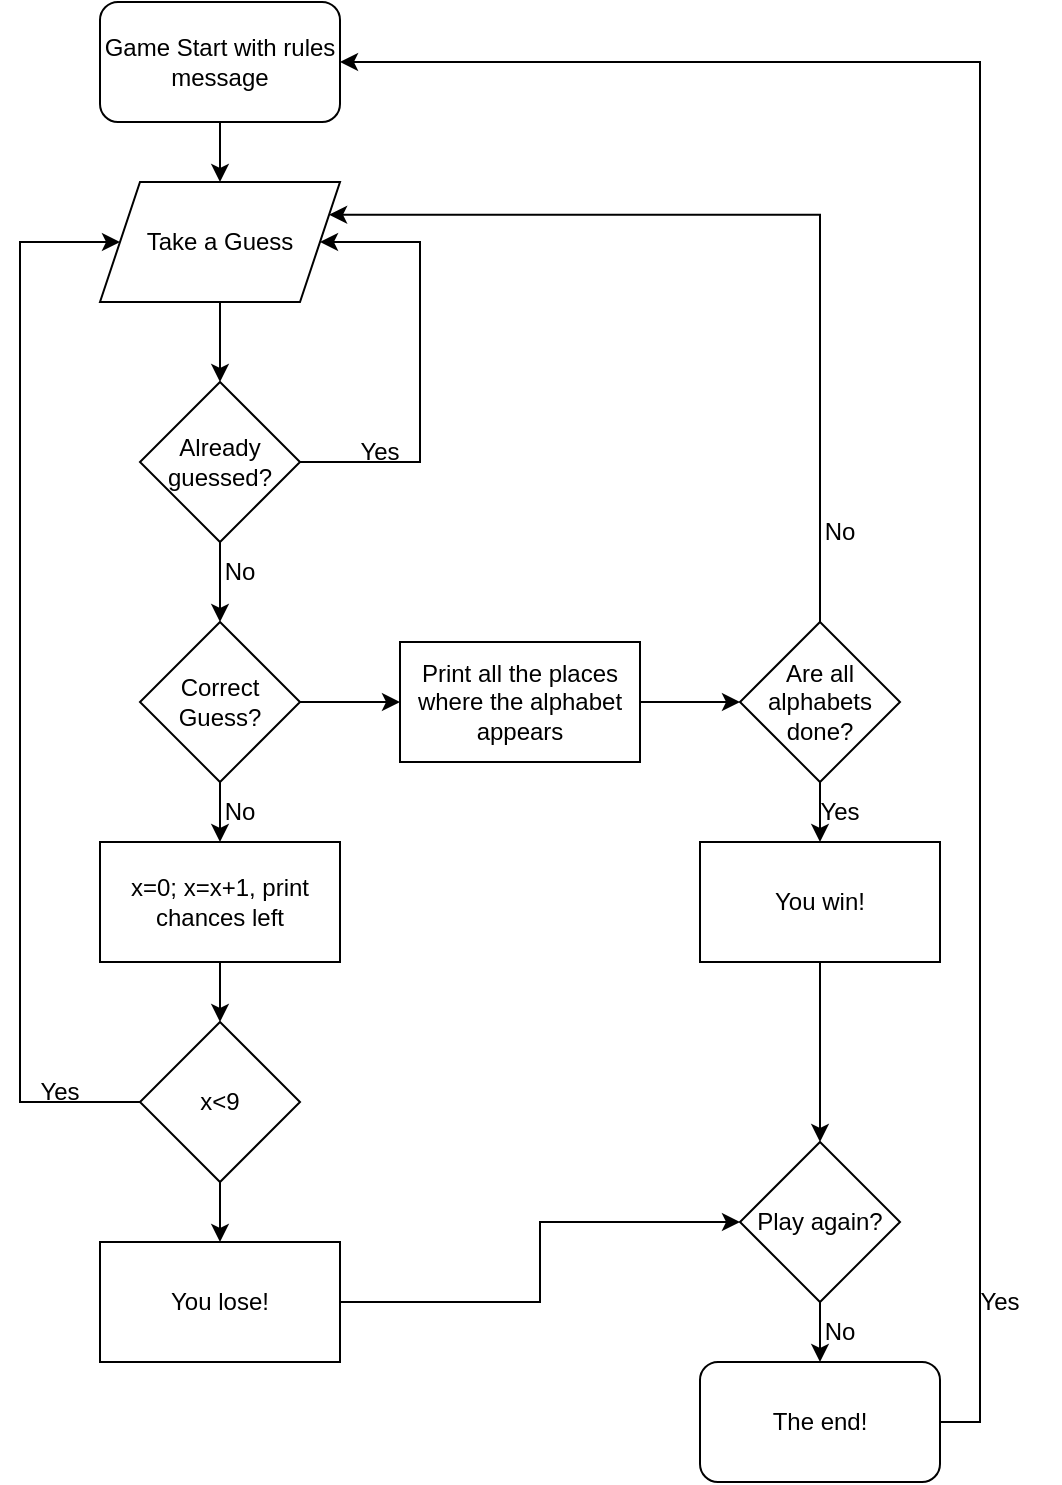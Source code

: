 <mxfile version="20.8.20" type="device"><diagram name="Page-1" id="jK_FWIikQPiG4VqAfZJ2"><mxGraphModel dx="1050" dy="549" grid="1" gridSize="10" guides="1" tooltips="1" connect="1" arrows="1" fold="1" page="1" pageScale="1" pageWidth="850" pageHeight="1100" math="0" shadow="0"><root><mxCell id="0"/><mxCell id="1" parent="0"/><mxCell id="jgFkeGgGPEhcdbTTsOfS-6" value="" style="edgeStyle=orthogonalEdgeStyle;rounded=0;orthogonalLoop=1;jettySize=auto;html=1;" parent="1" source="jgFkeGgGPEhcdbTTsOfS-1" target="jgFkeGgGPEhcdbTTsOfS-4" edge="1"><mxGeometry relative="1" as="geometry"/></mxCell><mxCell id="jgFkeGgGPEhcdbTTsOfS-1" value="Game Start with rules message" style="rounded=1;whiteSpace=wrap;html=1;" parent="1" vertex="1"><mxGeometry x="120" y="40" width="120" height="60" as="geometry"/></mxCell><mxCell id="jgFkeGgGPEhcdbTTsOfS-8" value="" style="edgeStyle=orthogonalEdgeStyle;rounded=0;orthogonalLoop=1;jettySize=auto;html=1;" parent="1" source="jgFkeGgGPEhcdbTTsOfS-4" target="jgFkeGgGPEhcdbTTsOfS-7" edge="1"><mxGeometry relative="1" as="geometry"/></mxCell><mxCell id="jgFkeGgGPEhcdbTTsOfS-4" value="Take a Guess" style="shape=parallelogram;perimeter=parallelogramPerimeter;whiteSpace=wrap;html=1;fixedSize=1;" parent="1" vertex="1"><mxGeometry x="120" y="130" width="120" height="60" as="geometry"/></mxCell><mxCell id="jgFkeGgGPEhcdbTTsOfS-10" style="edgeStyle=orthogonalEdgeStyle;rounded=0;orthogonalLoop=1;jettySize=auto;html=1;exitX=1;exitY=0.5;exitDx=0;exitDy=0;entryX=1;entryY=0.5;entryDx=0;entryDy=0;" parent="1" source="jgFkeGgGPEhcdbTTsOfS-7" target="jgFkeGgGPEhcdbTTsOfS-4" edge="1"><mxGeometry relative="1" as="geometry"><mxPoint x="280" y="160" as="targetPoint"/><Array as="points"><mxPoint x="280" y="270"/><mxPoint x="280" y="160"/></Array></mxGeometry></mxCell><mxCell id="jgFkeGgGPEhcdbTTsOfS-13" style="edgeStyle=orthogonalEdgeStyle;rounded=0;orthogonalLoop=1;jettySize=auto;html=1;exitX=0.5;exitY=1;exitDx=0;exitDy=0;entryX=0.5;entryY=0;entryDx=0;entryDy=0;" parent="1" source="jgFkeGgGPEhcdbTTsOfS-7" target="jgFkeGgGPEhcdbTTsOfS-12" edge="1"><mxGeometry relative="1" as="geometry"/></mxCell><mxCell id="jgFkeGgGPEhcdbTTsOfS-7" value="Already guessed?" style="rhombus;whiteSpace=wrap;html=1;" parent="1" vertex="1"><mxGeometry x="140" y="230" width="80" height="80" as="geometry"/></mxCell><mxCell id="jgFkeGgGPEhcdbTTsOfS-11" value="Yes" style="text;html=1;strokeColor=none;fillColor=none;align=center;verticalAlign=middle;whiteSpace=wrap;rounded=0;" parent="1" vertex="1"><mxGeometry x="230" y="250" width="60" height="30" as="geometry"/></mxCell><mxCell id="jgFkeGgGPEhcdbTTsOfS-18" value="" style="edgeStyle=orthogonalEdgeStyle;rounded=0;orthogonalLoop=1;jettySize=auto;html=1;" parent="1" source="jgFkeGgGPEhcdbTTsOfS-12" target="jgFkeGgGPEhcdbTTsOfS-17" edge="1"><mxGeometry relative="1" as="geometry"/></mxCell><mxCell id="jgFkeGgGPEhcdbTTsOfS-25" value="" style="edgeStyle=orthogonalEdgeStyle;rounded=0;orthogonalLoop=1;jettySize=auto;html=1;" parent="1" source="jgFkeGgGPEhcdbTTsOfS-12" target="jgFkeGgGPEhcdbTTsOfS-24" edge="1"><mxGeometry relative="1" as="geometry"/></mxCell><mxCell id="jgFkeGgGPEhcdbTTsOfS-12" value="Correct Guess?" style="rhombus;whiteSpace=wrap;html=1;" parent="1" vertex="1"><mxGeometry x="140" y="350" width="80" height="80" as="geometry"/></mxCell><mxCell id="jgFkeGgGPEhcdbTTsOfS-14" value="No" style="text;html=1;strokeColor=none;fillColor=none;align=center;verticalAlign=middle;whiteSpace=wrap;rounded=0;" parent="1" vertex="1"><mxGeometry x="160" y="310" width="60" height="30" as="geometry"/></mxCell><mxCell id="jgFkeGgGPEhcdbTTsOfS-20" value="" style="edgeStyle=orthogonalEdgeStyle;rounded=0;orthogonalLoop=1;jettySize=auto;html=1;" parent="1" source="jgFkeGgGPEhcdbTTsOfS-17" target="jgFkeGgGPEhcdbTTsOfS-19" edge="1"><mxGeometry relative="1" as="geometry"/></mxCell><mxCell id="jgFkeGgGPEhcdbTTsOfS-17" value="x=0; x=x+1, print chances left" style="rounded=0;whiteSpace=wrap;html=1;" parent="1" vertex="1"><mxGeometry x="120" y="460" width="120" height="60" as="geometry"/></mxCell><mxCell id="jgFkeGgGPEhcdbTTsOfS-23" style="edgeStyle=orthogonalEdgeStyle;rounded=0;orthogonalLoop=1;jettySize=auto;html=1;entryX=0;entryY=0.5;entryDx=0;entryDy=0;" parent="1" source="jgFkeGgGPEhcdbTTsOfS-19" target="jgFkeGgGPEhcdbTTsOfS-4" edge="1"><mxGeometry relative="1" as="geometry"><Array as="points"><mxPoint x="80" y="590"/><mxPoint x="80" y="160"/></Array></mxGeometry></mxCell><mxCell id="M1cqRmf_7HI5-p5NhN0F-15" value="" style="edgeStyle=orthogonalEdgeStyle;rounded=0;orthogonalLoop=1;jettySize=auto;html=1;" edge="1" parent="1" source="jgFkeGgGPEhcdbTTsOfS-19" target="M1cqRmf_7HI5-p5NhN0F-14"><mxGeometry relative="1" as="geometry"/></mxCell><mxCell id="jgFkeGgGPEhcdbTTsOfS-19" value="x&amp;lt;9" style="rhombus;whiteSpace=wrap;html=1;" parent="1" vertex="1"><mxGeometry x="140" y="550" width="80" height="80" as="geometry"/></mxCell><mxCell id="M1cqRmf_7HI5-p5NhN0F-3" value="" style="edgeStyle=orthogonalEdgeStyle;rounded=0;orthogonalLoop=1;jettySize=auto;html=1;" edge="1" parent="1" source="jgFkeGgGPEhcdbTTsOfS-24" target="M1cqRmf_7HI5-p5NhN0F-2"><mxGeometry relative="1" as="geometry"/></mxCell><mxCell id="jgFkeGgGPEhcdbTTsOfS-24" value="Print all the places where the alphabet appears" style="rounded=0;whiteSpace=wrap;html=1;" parent="1" vertex="1"><mxGeometry x="270" y="360" width="120" height="60" as="geometry"/></mxCell><mxCell id="M1cqRmf_7HI5-p5NhN0F-1" value="No" style="text;html=1;strokeColor=none;fillColor=none;align=center;verticalAlign=middle;whiteSpace=wrap;rounded=0;" vertex="1" parent="1"><mxGeometry x="160" y="430" width="60" height="30" as="geometry"/></mxCell><mxCell id="M1cqRmf_7HI5-p5NhN0F-8" value="" style="edgeStyle=orthogonalEdgeStyle;rounded=0;orthogonalLoop=1;jettySize=auto;html=1;" edge="1" parent="1" source="M1cqRmf_7HI5-p5NhN0F-2" target="M1cqRmf_7HI5-p5NhN0F-4"><mxGeometry relative="1" as="geometry"/></mxCell><mxCell id="M1cqRmf_7HI5-p5NhN0F-12" style="edgeStyle=orthogonalEdgeStyle;rounded=0;orthogonalLoop=1;jettySize=auto;html=1;exitX=0.5;exitY=0;exitDx=0;exitDy=0;entryX=1;entryY=0.25;entryDx=0;entryDy=0;" edge="1" parent="1" source="M1cqRmf_7HI5-p5NhN0F-2" target="jgFkeGgGPEhcdbTTsOfS-4"><mxGeometry relative="1" as="geometry"><Array as="points"><mxPoint x="480" y="146"/></Array></mxGeometry></mxCell><mxCell id="M1cqRmf_7HI5-p5NhN0F-2" value="Are all alphabets done?" style="rhombus;whiteSpace=wrap;html=1;" vertex="1" parent="1"><mxGeometry x="440" y="350" width="80" height="80" as="geometry"/></mxCell><mxCell id="M1cqRmf_7HI5-p5NhN0F-10" value="" style="edgeStyle=orthogonalEdgeStyle;rounded=0;orthogonalLoop=1;jettySize=auto;html=1;" edge="1" parent="1" source="M1cqRmf_7HI5-p5NhN0F-4" target="M1cqRmf_7HI5-p5NhN0F-9"><mxGeometry relative="1" as="geometry"/></mxCell><mxCell id="M1cqRmf_7HI5-p5NhN0F-4" value="You win!" style="rounded=0;whiteSpace=wrap;html=1;" vertex="1" parent="1"><mxGeometry x="420" y="460" width="120" height="60" as="geometry"/></mxCell><mxCell id="M1cqRmf_7HI5-p5NhN0F-5" value="Yes" style="text;html=1;strokeColor=none;fillColor=none;align=center;verticalAlign=middle;whiteSpace=wrap;rounded=0;" vertex="1" parent="1"><mxGeometry x="70" y="570" width="60" height="30" as="geometry"/></mxCell><mxCell id="M1cqRmf_7HI5-p5NhN0F-18" value="" style="edgeStyle=orthogonalEdgeStyle;rounded=0;orthogonalLoop=1;jettySize=auto;html=1;" edge="1" parent="1" source="M1cqRmf_7HI5-p5NhN0F-9" target="M1cqRmf_7HI5-p5NhN0F-17"><mxGeometry relative="1" as="geometry"/></mxCell><mxCell id="M1cqRmf_7HI5-p5NhN0F-9" value="Play again?" style="rhombus;whiteSpace=wrap;html=1;" vertex="1" parent="1"><mxGeometry x="440" y="610" width="80" height="80" as="geometry"/></mxCell><mxCell id="M1cqRmf_7HI5-p5NhN0F-11" value="Yes" style="text;html=1;strokeColor=none;fillColor=none;align=center;verticalAlign=middle;whiteSpace=wrap;rounded=0;" vertex="1" parent="1"><mxGeometry x="460" y="430" width="60" height="30" as="geometry"/></mxCell><mxCell id="M1cqRmf_7HI5-p5NhN0F-13" value="No" style="text;html=1;strokeColor=none;fillColor=none;align=center;verticalAlign=middle;whiteSpace=wrap;rounded=0;" vertex="1" parent="1"><mxGeometry x="460" y="290" width="60" height="30" as="geometry"/></mxCell><mxCell id="M1cqRmf_7HI5-p5NhN0F-16" style="edgeStyle=orthogonalEdgeStyle;rounded=0;orthogonalLoop=1;jettySize=auto;html=1;exitX=1;exitY=0.5;exitDx=0;exitDy=0;entryX=0;entryY=0.5;entryDx=0;entryDy=0;" edge="1" parent="1" source="M1cqRmf_7HI5-p5NhN0F-14" target="M1cqRmf_7HI5-p5NhN0F-9"><mxGeometry relative="1" as="geometry"/></mxCell><mxCell id="M1cqRmf_7HI5-p5NhN0F-14" value="You lose!" style="rounded=0;whiteSpace=wrap;html=1;" vertex="1" parent="1"><mxGeometry x="120" y="660" width="120" height="60" as="geometry"/></mxCell><mxCell id="M1cqRmf_7HI5-p5NhN0F-20" style="edgeStyle=orthogonalEdgeStyle;rounded=0;orthogonalLoop=1;jettySize=auto;html=1;exitX=1;exitY=0.5;exitDx=0;exitDy=0;entryX=1;entryY=0.5;entryDx=0;entryDy=0;" edge="1" parent="1" source="M1cqRmf_7HI5-p5NhN0F-17" target="jgFkeGgGPEhcdbTTsOfS-1"><mxGeometry relative="1" as="geometry"/></mxCell><mxCell id="M1cqRmf_7HI5-p5NhN0F-17" value="The end!" style="rounded=1;whiteSpace=wrap;html=1;" vertex="1" parent="1"><mxGeometry x="420" y="720" width="120" height="60" as="geometry"/></mxCell><mxCell id="M1cqRmf_7HI5-p5NhN0F-19" value="No" style="text;html=1;strokeColor=none;fillColor=none;align=center;verticalAlign=middle;whiteSpace=wrap;rounded=0;" vertex="1" parent="1"><mxGeometry x="460" y="690" width="60" height="30" as="geometry"/></mxCell><mxCell id="M1cqRmf_7HI5-p5NhN0F-21" value="Yes" style="text;html=1;strokeColor=none;fillColor=none;align=center;verticalAlign=middle;whiteSpace=wrap;rounded=0;" vertex="1" parent="1"><mxGeometry x="540" y="675" width="60" height="30" as="geometry"/></mxCell></root></mxGraphModel></diagram></mxfile>